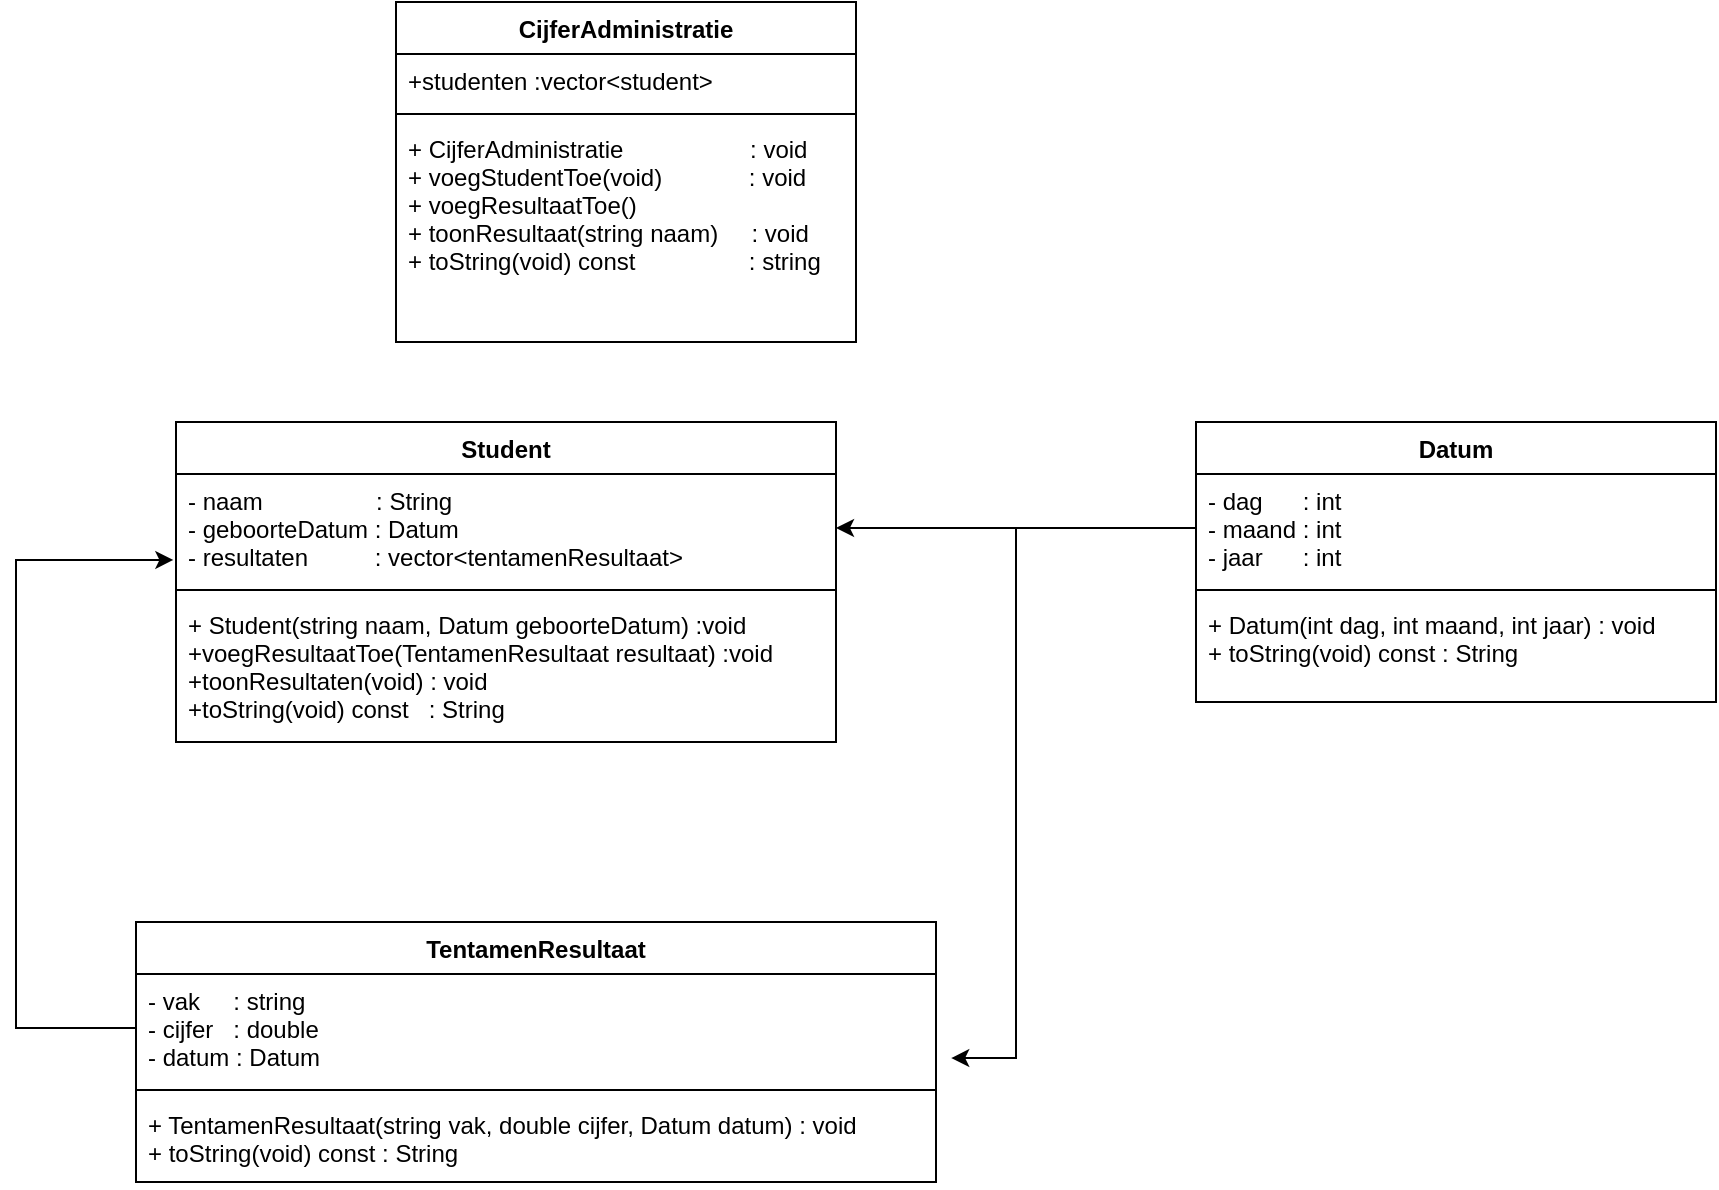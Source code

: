 <mxfile version="13.0.3" type="device"><diagram id="C5RBs43oDa-KdzZeNtuy" name="Page-1"><mxGraphModel dx="1185" dy="685" grid="1" gridSize="10" guides="1" tooltips="1" connect="1" arrows="1" fold="1" page="1" pageScale="1" pageWidth="827" pageHeight="1169" math="0" shadow="0"><root><mxCell id="WIyWlLk6GJQsqaUBKTNV-0"/><mxCell id="WIyWlLk6GJQsqaUBKTNV-1" parent="WIyWlLk6GJQsqaUBKTNV-0"/><mxCell id="CFvyaFJMAzmibi3bP_wK-13" style="edgeStyle=orthogonalEdgeStyle;rounded=0;orthogonalLoop=1;jettySize=auto;html=1;entryX=-0.004;entryY=0.796;entryDx=0;entryDy=0;entryPerimeter=0;" edge="1" parent="WIyWlLk6GJQsqaUBKTNV-1" source="CFvyaFJMAzmibi3bP_wK-9" target="CFvyaFJMAzmibi3bP_wK-1"><mxGeometry relative="1" as="geometry"><Array as="points"><mxPoint x="40" y="553"/><mxPoint x="40" y="319"/></Array></mxGeometry></mxCell><mxCell id="CFvyaFJMAzmibi3bP_wK-14" style="edgeStyle=orthogonalEdgeStyle;rounded=0;orthogonalLoop=1;jettySize=auto;html=1;entryX=1;entryY=0.5;entryDx=0;entryDy=0;" edge="1" parent="WIyWlLk6GJQsqaUBKTNV-1" source="CFvyaFJMAzmibi3bP_wK-5" target="CFvyaFJMAzmibi3bP_wK-1"><mxGeometry relative="1" as="geometry"/></mxCell><mxCell id="CFvyaFJMAzmibi3bP_wK-15" style="edgeStyle=orthogonalEdgeStyle;rounded=0;orthogonalLoop=1;jettySize=auto;html=1;entryX=1.019;entryY=0.778;entryDx=0;entryDy=0;entryPerimeter=0;" edge="1" parent="WIyWlLk6GJQsqaUBKTNV-1" source="CFvyaFJMAzmibi3bP_wK-5" target="CFvyaFJMAzmibi3bP_wK-9"><mxGeometry relative="1" as="geometry"><Array as="points"><mxPoint x="540" y="303"/><mxPoint x="540" y="568"/></Array></mxGeometry></mxCell><mxCell id="CFvyaFJMAzmibi3bP_wK-4" value="Datum" style="swimlane;fontStyle=1;align=center;verticalAlign=top;childLayout=stackLayout;horizontal=1;startSize=26;horizontalStack=0;resizeParent=1;resizeParentMax=0;resizeLast=0;collapsible=1;marginBottom=0;" vertex="1" parent="WIyWlLk6GJQsqaUBKTNV-1"><mxGeometry x="630" y="250" width="260" height="140" as="geometry"/></mxCell><mxCell id="CFvyaFJMAzmibi3bP_wK-5" value="- dag      : int&#10;- maand : int&#10;- jaar      : int" style="text;strokeColor=none;fillColor=none;align=left;verticalAlign=top;spacingLeft=4;spacingRight=4;overflow=hidden;rotatable=0;points=[[0,0.5],[1,0.5]];portConstraint=eastwest;" vertex="1" parent="CFvyaFJMAzmibi3bP_wK-4"><mxGeometry y="26" width="260" height="54" as="geometry"/></mxCell><mxCell id="CFvyaFJMAzmibi3bP_wK-6" value="" style="line;strokeWidth=1;fillColor=none;align=left;verticalAlign=middle;spacingTop=-1;spacingLeft=3;spacingRight=3;rotatable=0;labelPosition=right;points=[];portConstraint=eastwest;" vertex="1" parent="CFvyaFJMAzmibi3bP_wK-4"><mxGeometry y="80" width="260" height="8" as="geometry"/></mxCell><mxCell id="CFvyaFJMAzmibi3bP_wK-7" value="+ Datum(int dag, int maand, int jaar) : void&#10;+ toString(void) const : String " style="text;strokeColor=none;fillColor=none;align=left;verticalAlign=top;spacingLeft=4;spacingRight=4;overflow=hidden;rotatable=0;points=[[0,0.5],[1,0.5]];portConstraint=eastwest;" vertex="1" parent="CFvyaFJMAzmibi3bP_wK-4"><mxGeometry y="88" width="260" height="52" as="geometry"/></mxCell><mxCell id="CFvyaFJMAzmibi3bP_wK-0" value="Student" style="swimlane;fontStyle=1;align=center;verticalAlign=top;childLayout=stackLayout;horizontal=1;startSize=26;horizontalStack=0;resizeParent=1;resizeParentMax=0;resizeLast=0;collapsible=1;marginBottom=0;" vertex="1" parent="WIyWlLk6GJQsqaUBKTNV-1"><mxGeometry x="120" y="250" width="330" height="160" as="geometry"/></mxCell><mxCell id="CFvyaFJMAzmibi3bP_wK-1" value="- naam                 : String&#10;- geboorteDatum : Datum&#10;- resultaten          : vector&lt;tentamenResultaat&gt;" style="text;strokeColor=none;fillColor=none;align=left;verticalAlign=top;spacingLeft=4;spacingRight=4;overflow=hidden;rotatable=0;points=[[0,0.5],[1,0.5]];portConstraint=eastwest;" vertex="1" parent="CFvyaFJMAzmibi3bP_wK-0"><mxGeometry y="26" width="330" height="54" as="geometry"/></mxCell><mxCell id="CFvyaFJMAzmibi3bP_wK-2" value="" style="line;strokeWidth=1;fillColor=none;align=left;verticalAlign=middle;spacingTop=-1;spacingLeft=3;spacingRight=3;rotatable=0;labelPosition=right;points=[];portConstraint=eastwest;" vertex="1" parent="CFvyaFJMAzmibi3bP_wK-0"><mxGeometry y="80" width="330" height="8" as="geometry"/></mxCell><mxCell id="CFvyaFJMAzmibi3bP_wK-3" value="+ Student(string naam, Datum geboorteDatum) :void&#10;+voegResultaatToe(TentamenResultaat resultaat) :void&#10;+toonResultaten(void) : void&#10;+toString(void) const   : String" style="text;strokeColor=none;fillColor=none;align=left;verticalAlign=top;spacingLeft=4;spacingRight=4;overflow=hidden;rotatable=0;points=[[0,0.5],[1,0.5]];portConstraint=eastwest;" vertex="1" parent="CFvyaFJMAzmibi3bP_wK-0"><mxGeometry y="88" width="330" height="72" as="geometry"/></mxCell><mxCell id="CFvyaFJMAzmibi3bP_wK-8" value="TentamenResultaat" style="swimlane;fontStyle=1;align=center;verticalAlign=top;childLayout=stackLayout;horizontal=1;startSize=26;horizontalStack=0;resizeParent=1;resizeParentMax=0;resizeLast=0;collapsible=1;marginBottom=0;" vertex="1" parent="WIyWlLk6GJQsqaUBKTNV-1"><mxGeometry x="100" y="500" width="400" height="130" as="geometry"/></mxCell><mxCell id="CFvyaFJMAzmibi3bP_wK-9" value="- vak     : string&#10;- cijfer   : double&#10;- datum : Datum" style="text;strokeColor=none;fillColor=none;align=left;verticalAlign=top;spacingLeft=4;spacingRight=4;overflow=hidden;rotatable=0;points=[[0,0.5],[1,0.5]];portConstraint=eastwest;" vertex="1" parent="CFvyaFJMAzmibi3bP_wK-8"><mxGeometry y="26" width="400" height="54" as="geometry"/></mxCell><mxCell id="CFvyaFJMAzmibi3bP_wK-10" value="" style="line;strokeWidth=1;fillColor=none;align=left;verticalAlign=middle;spacingTop=-1;spacingLeft=3;spacingRight=3;rotatable=0;labelPosition=right;points=[];portConstraint=eastwest;" vertex="1" parent="CFvyaFJMAzmibi3bP_wK-8"><mxGeometry y="80" width="400" height="8" as="geometry"/></mxCell><mxCell id="CFvyaFJMAzmibi3bP_wK-11" value="+ TentamenResultaat(string vak, double cijfer, Datum datum) : void&#10;+ toString(void) const : String" style="text;strokeColor=none;fillColor=none;align=left;verticalAlign=top;spacingLeft=4;spacingRight=4;overflow=hidden;rotatable=0;points=[[0,0.5],[1,0.5]];portConstraint=eastwest;" vertex="1" parent="CFvyaFJMAzmibi3bP_wK-8"><mxGeometry y="88" width="400" height="42" as="geometry"/></mxCell><mxCell id="CFvyaFJMAzmibi3bP_wK-16" value="CijferAdministratie" style="swimlane;fontStyle=1;align=center;verticalAlign=top;childLayout=stackLayout;horizontal=1;startSize=26;horizontalStack=0;resizeParent=1;resizeParentMax=0;resizeLast=0;collapsible=1;marginBottom=0;" vertex="1" parent="WIyWlLk6GJQsqaUBKTNV-1"><mxGeometry x="230" y="40" width="230" height="170" as="geometry"/></mxCell><mxCell id="CFvyaFJMAzmibi3bP_wK-17" value="+studenten :vector&lt;student&gt;" style="text;strokeColor=none;fillColor=none;align=left;verticalAlign=top;spacingLeft=4;spacingRight=4;overflow=hidden;rotatable=0;points=[[0,0.5],[1,0.5]];portConstraint=eastwest;" vertex="1" parent="CFvyaFJMAzmibi3bP_wK-16"><mxGeometry y="26" width="230" height="26" as="geometry"/></mxCell><mxCell id="CFvyaFJMAzmibi3bP_wK-18" value="" style="line;strokeWidth=1;fillColor=none;align=left;verticalAlign=middle;spacingTop=-1;spacingLeft=3;spacingRight=3;rotatable=0;labelPosition=right;points=[];portConstraint=eastwest;" vertex="1" parent="CFvyaFJMAzmibi3bP_wK-16"><mxGeometry y="52" width="230" height="8" as="geometry"/></mxCell><mxCell id="CFvyaFJMAzmibi3bP_wK-19" value="+ CijferAdministratie                   : void&#10;+ voegStudentToe(void)             : void&#10;+ voegResultaatToe()&#10;+ toonResultaat(string naam)     : void&#10;+ toString(void) const                 : string" style="text;strokeColor=none;fillColor=none;align=left;verticalAlign=top;spacingLeft=4;spacingRight=4;overflow=hidden;rotatable=0;points=[[0,0.5],[1,0.5]];portConstraint=eastwest;" vertex="1" parent="CFvyaFJMAzmibi3bP_wK-16"><mxGeometry y="60" width="230" height="110" as="geometry"/></mxCell></root></mxGraphModel></diagram></mxfile>